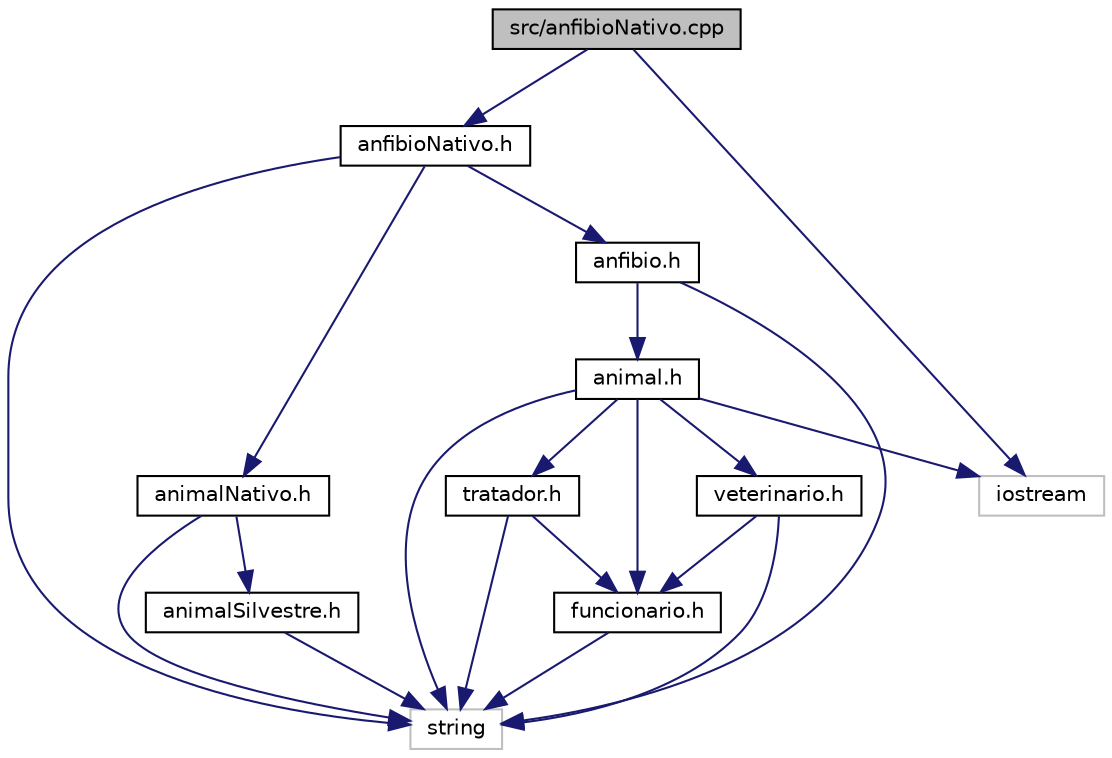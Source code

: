 digraph "src/anfibioNativo.cpp"
{
  edge [fontname="Helvetica",fontsize="10",labelfontname="Helvetica",labelfontsize="10"];
  node [fontname="Helvetica",fontsize="10",shape=record];
  Node0 [label="src/anfibioNativo.cpp",height=0.2,width=0.4,color="black", fillcolor="grey75", style="filled", fontcolor="black"];
  Node0 -> Node1 [color="midnightblue",fontsize="10",style="solid",fontname="Helvetica"];
  Node1 [label="iostream",height=0.2,width=0.4,color="grey75", fillcolor="white", style="filled"];
  Node0 -> Node2 [color="midnightblue",fontsize="10",style="solid",fontname="Helvetica"];
  Node2 [label="anfibioNativo.h",height=0.2,width=0.4,color="black", fillcolor="white", style="filled",URL="$anfibio_nativo_8h.html",tooltip="Classe dos Anfíbios Nativos. "];
  Node2 -> Node3 [color="midnightblue",fontsize="10",style="solid",fontname="Helvetica"];
  Node3 [label="string",height=0.2,width=0.4,color="grey75", fillcolor="white", style="filled"];
  Node2 -> Node4 [color="midnightblue",fontsize="10",style="solid",fontname="Helvetica"];
  Node4 [label="anfibio.h",height=0.2,width=0.4,color="black", fillcolor="white", style="filled",URL="$anfibio_8h.html",tooltip="Classe dos Anfíbios. "];
  Node4 -> Node3 [color="midnightblue",fontsize="10",style="solid",fontname="Helvetica"];
  Node4 -> Node5 [color="midnightblue",fontsize="10",style="solid",fontname="Helvetica"];
  Node5 [label="animal.h",height=0.2,width=0.4,color="black", fillcolor="white", style="filled",URL="$animal_8h.html",tooltip="Classe base dos animais. "];
  Node5 -> Node1 [color="midnightblue",fontsize="10",style="solid",fontname="Helvetica"];
  Node5 -> Node3 [color="midnightblue",fontsize="10",style="solid",fontname="Helvetica"];
  Node5 -> Node6 [color="midnightblue",fontsize="10",style="solid",fontname="Helvetica"];
  Node6 [label="funcionario.h",height=0.2,width=0.4,color="black", fillcolor="white", style="filled",URL="$funcionario_8h.html",tooltip="Classe responsável pelo controle dos funcionários. "];
  Node6 -> Node3 [color="midnightblue",fontsize="10",style="solid",fontname="Helvetica"];
  Node5 -> Node7 [color="midnightblue",fontsize="10",style="solid",fontname="Helvetica"];
  Node7 [label="veterinario.h",height=0.2,width=0.4,color="black", fillcolor="white", style="filled",URL="$veterinario_8h.html",tooltip="Classe responsável pelo veterinário dos animais. "];
  Node7 -> Node3 [color="midnightblue",fontsize="10",style="solid",fontname="Helvetica"];
  Node7 -> Node6 [color="midnightblue",fontsize="10",style="solid",fontname="Helvetica"];
  Node5 -> Node8 [color="midnightblue",fontsize="10",style="solid",fontname="Helvetica"];
  Node8 [label="tratador.h",height=0.2,width=0.4,color="black", fillcolor="white", style="filled",URL="$tratador_8h.html",tooltip="Classe responsável pelo tratador dos animais. "];
  Node8 -> Node3 [color="midnightblue",fontsize="10",style="solid",fontname="Helvetica"];
  Node8 -> Node6 [color="midnightblue",fontsize="10",style="solid",fontname="Helvetica"];
  Node2 -> Node9 [color="midnightblue",fontsize="10",style="solid",fontname="Helvetica"];
  Node9 [label="animalNativo.h",height=0.2,width=0.4,color="black", fillcolor="white", style="filled",URL="$animal_nativo_8h.html",tooltip="Classe dos animais nativos. "];
  Node9 -> Node3 [color="midnightblue",fontsize="10",style="solid",fontname="Helvetica"];
  Node9 -> Node10 [color="midnightblue",fontsize="10",style="solid",fontname="Helvetica"];
  Node10 [label="animalSilvestre.h",height=0.2,width=0.4,color="black", fillcolor="white", style="filled",URL="$animal_silvestre_8h.html",tooltip="Classe dos animais silvestres. "];
  Node10 -> Node3 [color="midnightblue",fontsize="10",style="solid",fontname="Helvetica"];
}
